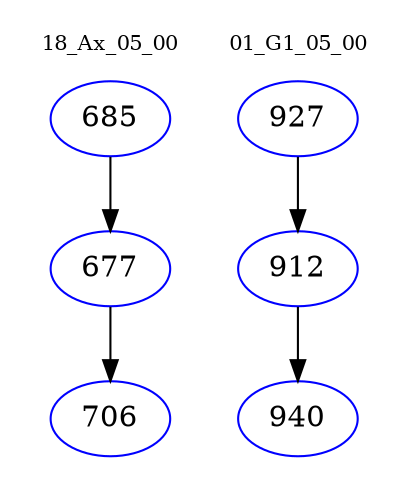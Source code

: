 digraph{
subgraph cluster_0 {
color = white
label = "18_Ax_05_00";
fontsize=10;
T0_685 [label="685", color="blue"]
T0_685 -> T0_677 [color="black"]
T0_677 [label="677", color="blue"]
T0_677 -> T0_706 [color="black"]
T0_706 [label="706", color="blue"]
}
subgraph cluster_1 {
color = white
label = "01_G1_05_00";
fontsize=10;
T1_927 [label="927", color="blue"]
T1_927 -> T1_912 [color="black"]
T1_912 [label="912", color="blue"]
T1_912 -> T1_940 [color="black"]
T1_940 [label="940", color="blue"]
}
}
